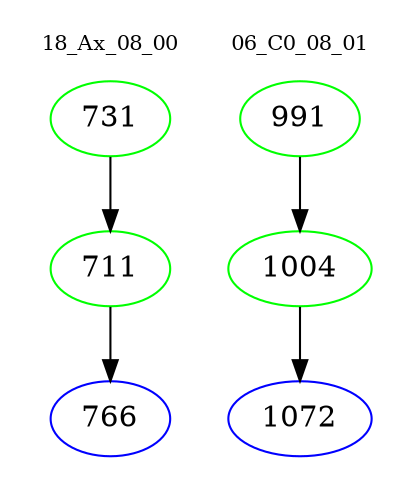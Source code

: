 digraph{
subgraph cluster_0 {
color = white
label = "18_Ax_08_00";
fontsize=10;
T0_731 [label="731", color="green"]
T0_731 -> T0_711 [color="black"]
T0_711 [label="711", color="green"]
T0_711 -> T0_766 [color="black"]
T0_766 [label="766", color="blue"]
}
subgraph cluster_1 {
color = white
label = "06_C0_08_01";
fontsize=10;
T1_991 [label="991", color="green"]
T1_991 -> T1_1004 [color="black"]
T1_1004 [label="1004", color="green"]
T1_1004 -> T1_1072 [color="black"]
T1_1072 [label="1072", color="blue"]
}
}
